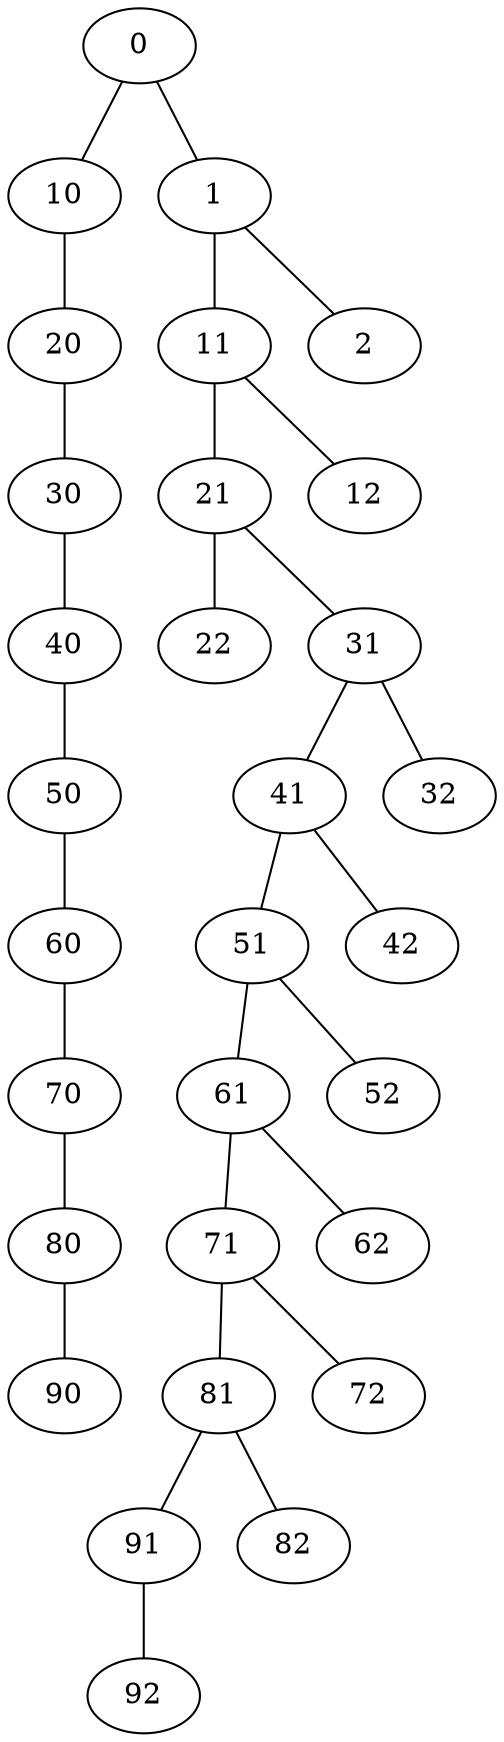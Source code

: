graph{
11 -- 21;
71 -- 81;
51 -- 61;
10 -- 20;
41 -- 42;
71 -- 72;
51 -- 52;
30 -- 40;
1 -- 2;
41 -- 51;
80 -- 90;
21 -- 22;
60 -- 70;
1 -- 11;
40 -- 50;
81 -- 91;
21 -- 31;
61 -- 71;
0 -- 10;
31 -- 32;
81 -- 82;
20 -- 30;
61 -- 62;
0 -- 1;
31 -- 41;
91 -- 92;
11 -- 12;
70 -- 80;
50 -- 60;
}
